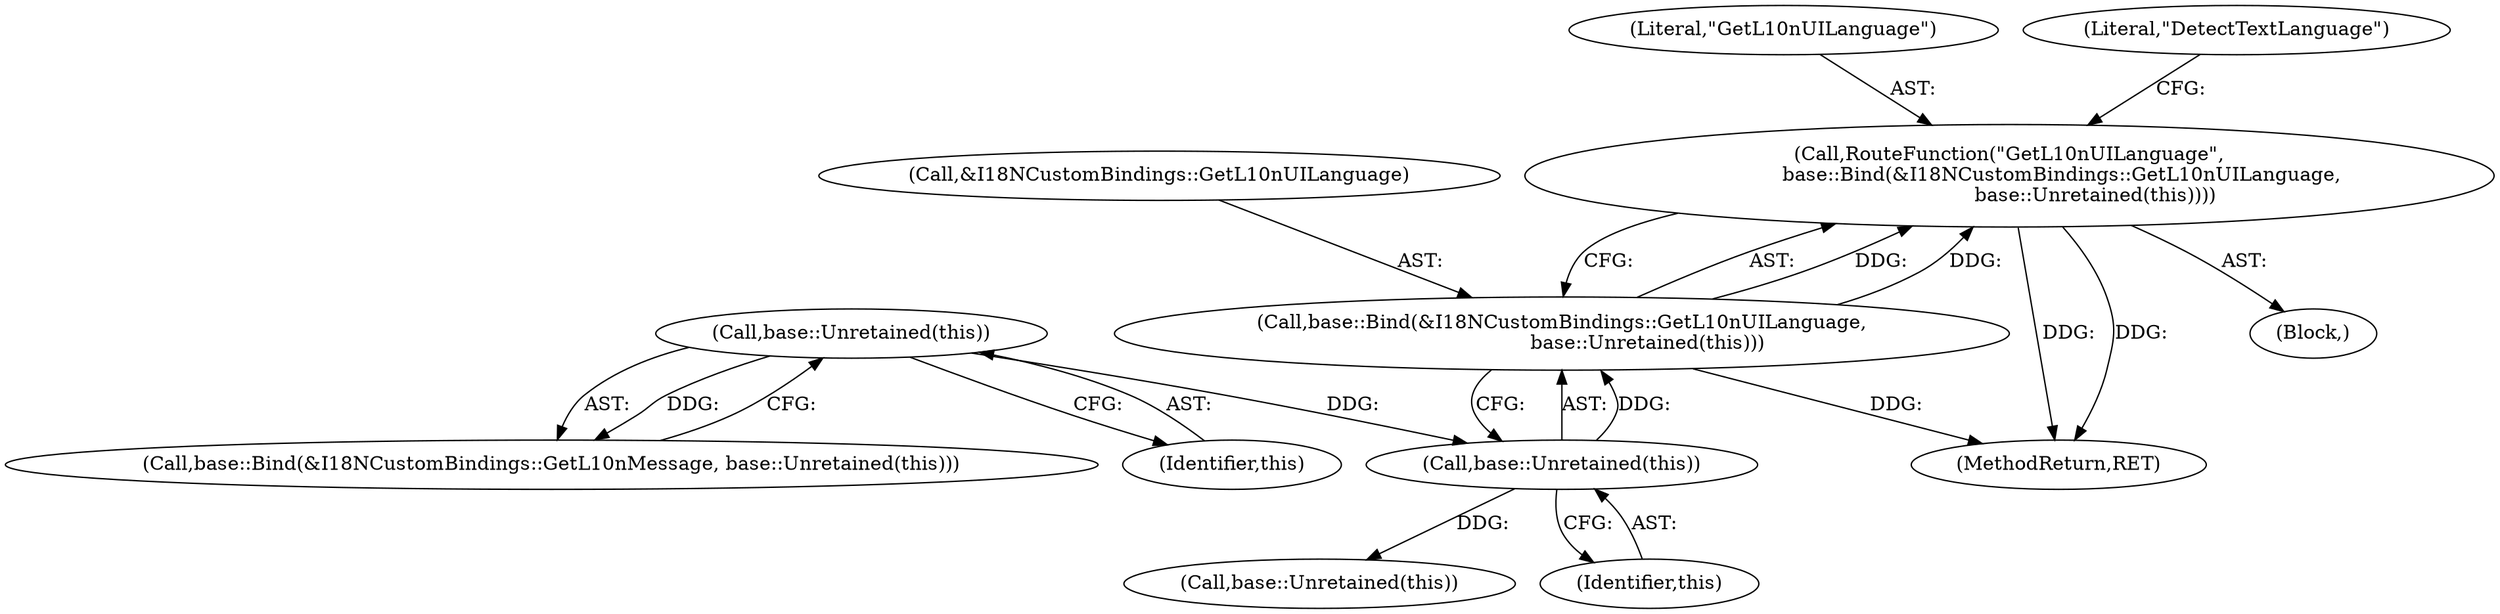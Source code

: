 digraph "1_Chrome_c0569cc04741cccf6548c2169fcc1609d958523f_5@del" {
"1000110" [label="(Call,RouteFunction(\"GetL10nUILanguage\",\n                 base::Bind(&I18NCustomBindings::GetL10nUILanguage,\n                            base::Unretained(this))))"];
"1000112" [label="(Call,base::Bind(&I18NCustomBindings::GetL10nUILanguage,\n                            base::Unretained(this)))"];
"1000115" [label="(Call,base::Unretained(this))"];
"1000108" [label="(Call,base::Unretained(this))"];
"1000115" [label="(Call,base::Unretained(this))"];
"1000102" [label="(Block,)"];
"1000105" [label="(Call,base::Bind(&I18NCustomBindings::GetL10nMessage, base::Unretained(this)))"];
"1000111" [label="(Literal,\"GetL10nUILanguage\")"];
"1000118" [label="(Literal,\"DetectTextLanguage\")"];
"1000108" [label="(Call,base::Unretained(this))"];
"1000122" [label="(Call,base::Unretained(this))"];
"1000113" [label="(Call,&I18NCustomBindings::GetL10nUILanguage)"];
"1000110" [label="(Call,RouteFunction(\"GetL10nUILanguage\",\n                 base::Bind(&I18NCustomBindings::GetL10nUILanguage,\n                            base::Unretained(this))))"];
"1000112" [label="(Call,base::Bind(&I18NCustomBindings::GetL10nUILanguage,\n                            base::Unretained(this)))"];
"1000109" [label="(Identifier,this)"];
"1000116" [label="(Identifier,this)"];
"1000124" [label="(MethodReturn,RET)"];
"1000110" -> "1000102"  [label="AST: "];
"1000110" -> "1000112"  [label="CFG: "];
"1000111" -> "1000110"  [label="AST: "];
"1000112" -> "1000110"  [label="AST: "];
"1000118" -> "1000110"  [label="CFG: "];
"1000110" -> "1000124"  [label="DDG: "];
"1000110" -> "1000124"  [label="DDG: "];
"1000112" -> "1000110"  [label="DDG: "];
"1000112" -> "1000110"  [label="DDG: "];
"1000112" -> "1000115"  [label="CFG: "];
"1000113" -> "1000112"  [label="AST: "];
"1000115" -> "1000112"  [label="AST: "];
"1000112" -> "1000124"  [label="DDG: "];
"1000115" -> "1000112"  [label="DDG: "];
"1000115" -> "1000116"  [label="CFG: "];
"1000116" -> "1000115"  [label="AST: "];
"1000108" -> "1000115"  [label="DDG: "];
"1000115" -> "1000122"  [label="DDG: "];
"1000108" -> "1000105"  [label="AST: "];
"1000108" -> "1000109"  [label="CFG: "];
"1000109" -> "1000108"  [label="AST: "];
"1000105" -> "1000108"  [label="CFG: "];
"1000108" -> "1000105"  [label="DDG: "];
}
